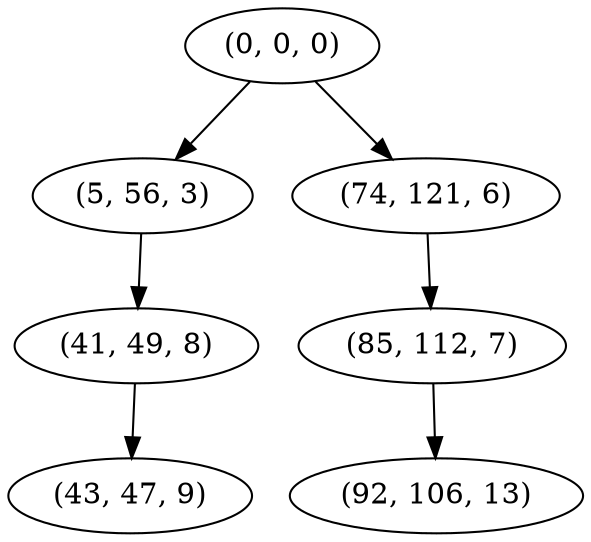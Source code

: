 digraph tree {
    "(0, 0, 0)";
    "(5, 56, 3)";
    "(41, 49, 8)";
    "(43, 47, 9)";
    "(74, 121, 6)";
    "(85, 112, 7)";
    "(92, 106, 13)";
    "(0, 0, 0)" -> "(5, 56, 3)";
    "(0, 0, 0)" -> "(74, 121, 6)";
    "(5, 56, 3)" -> "(41, 49, 8)";
    "(41, 49, 8)" -> "(43, 47, 9)";
    "(74, 121, 6)" -> "(85, 112, 7)";
    "(85, 112, 7)" -> "(92, 106, 13)";
}
